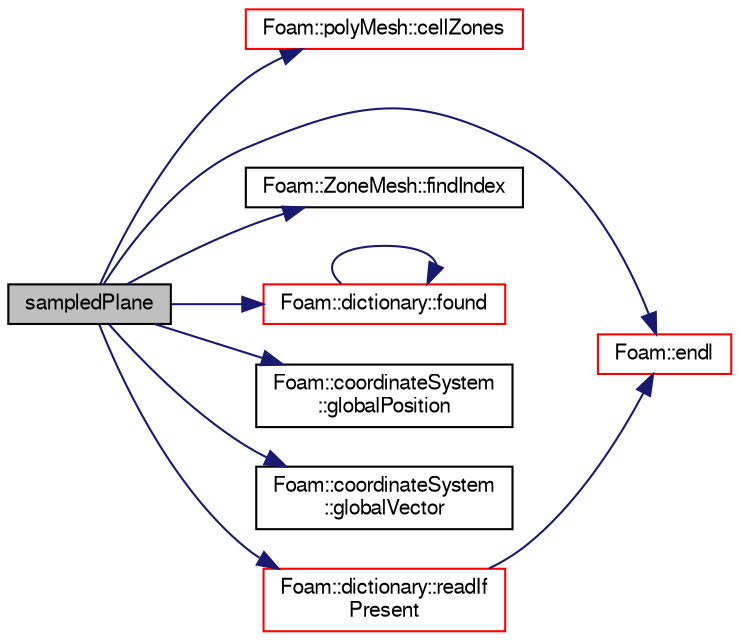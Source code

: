 digraph "sampledPlane"
{
  bgcolor="transparent";
  edge [fontname="FreeSans",fontsize="10",labelfontname="FreeSans",labelfontsize="10"];
  node [fontname="FreeSans",fontsize="10",shape=record];
  rankdir="LR";
  Node8 [label="sampledPlane",height=0.2,width=0.4,color="black", fillcolor="grey75", style="filled", fontcolor="black"];
  Node8 -> Node9 [color="midnightblue",fontsize="10",style="solid",fontname="FreeSans"];
  Node9 [label="Foam::polyMesh::cellZones",height=0.2,width=0.4,color="red",URL="$a27410.html#a935f422baa4405e3bb1d9e230b08f824",tooltip="Return cell zone mesh. "];
  Node8 -> Node12 [color="midnightblue",fontsize="10",style="solid",fontname="FreeSans"];
  Node12 [label="Foam::endl",height=0.2,width=0.4,color="red",URL="$a21124.html#a2db8fe02a0d3909e9351bb4275b23ce4",tooltip="Add newline and flush stream. "];
  Node8 -> Node14 [color="midnightblue",fontsize="10",style="solid",fontname="FreeSans"];
  Node14 [label="Foam::ZoneMesh::findIndex",height=0.2,width=0.4,color="black",URL="$a27522.html#a49bc032e1976b4c0ae1f82fb4ddf8679",tooltip="Return zone index for the first match, return -1 if not found. "];
  Node8 -> Node15 [color="midnightblue",fontsize="10",style="solid",fontname="FreeSans"];
  Node15 [label="Foam::dictionary::found",height=0.2,width=0.4,color="red",URL="$a26014.html#adcd3d5d43253006ef145e56b43025d28",tooltip="Search dictionary for given keyword. "];
  Node15 -> Node15 [color="midnightblue",fontsize="10",style="solid",fontname="FreeSans"];
  Node8 -> Node17 [color="midnightblue",fontsize="10",style="solid",fontname="FreeSans"];
  Node17 [label="Foam::coordinateSystem\l::globalPosition",height=0.2,width=0.4,color="black",URL="$a25010.html#a43efaed0d8e760050d0fa01f9b432f79",tooltip="Convert from position in local coordinate system to global. "];
  Node8 -> Node18 [color="midnightblue",fontsize="10",style="solid",fontname="FreeSans"];
  Node18 [label="Foam::coordinateSystem\l::globalVector",height=0.2,width=0.4,color="black",URL="$a25010.html#a074eef0d95c3a3a2b8e72de6932380c1",tooltip="Convert from vector components in local coordinate system to. "];
  Node8 -> Node19 [color="midnightblue",fontsize="10",style="solid",fontname="FreeSans"];
  Node19 [label="Foam::dictionary::readIf\lPresent",height=0.2,width=0.4,color="red",URL="$a26014.html#ad4bd008e6ee208313f2c3a963ee1170d",tooltip="Find an entry if present, and assign to T. "];
  Node19 -> Node12 [color="midnightblue",fontsize="10",style="solid",fontname="FreeSans"];
}
